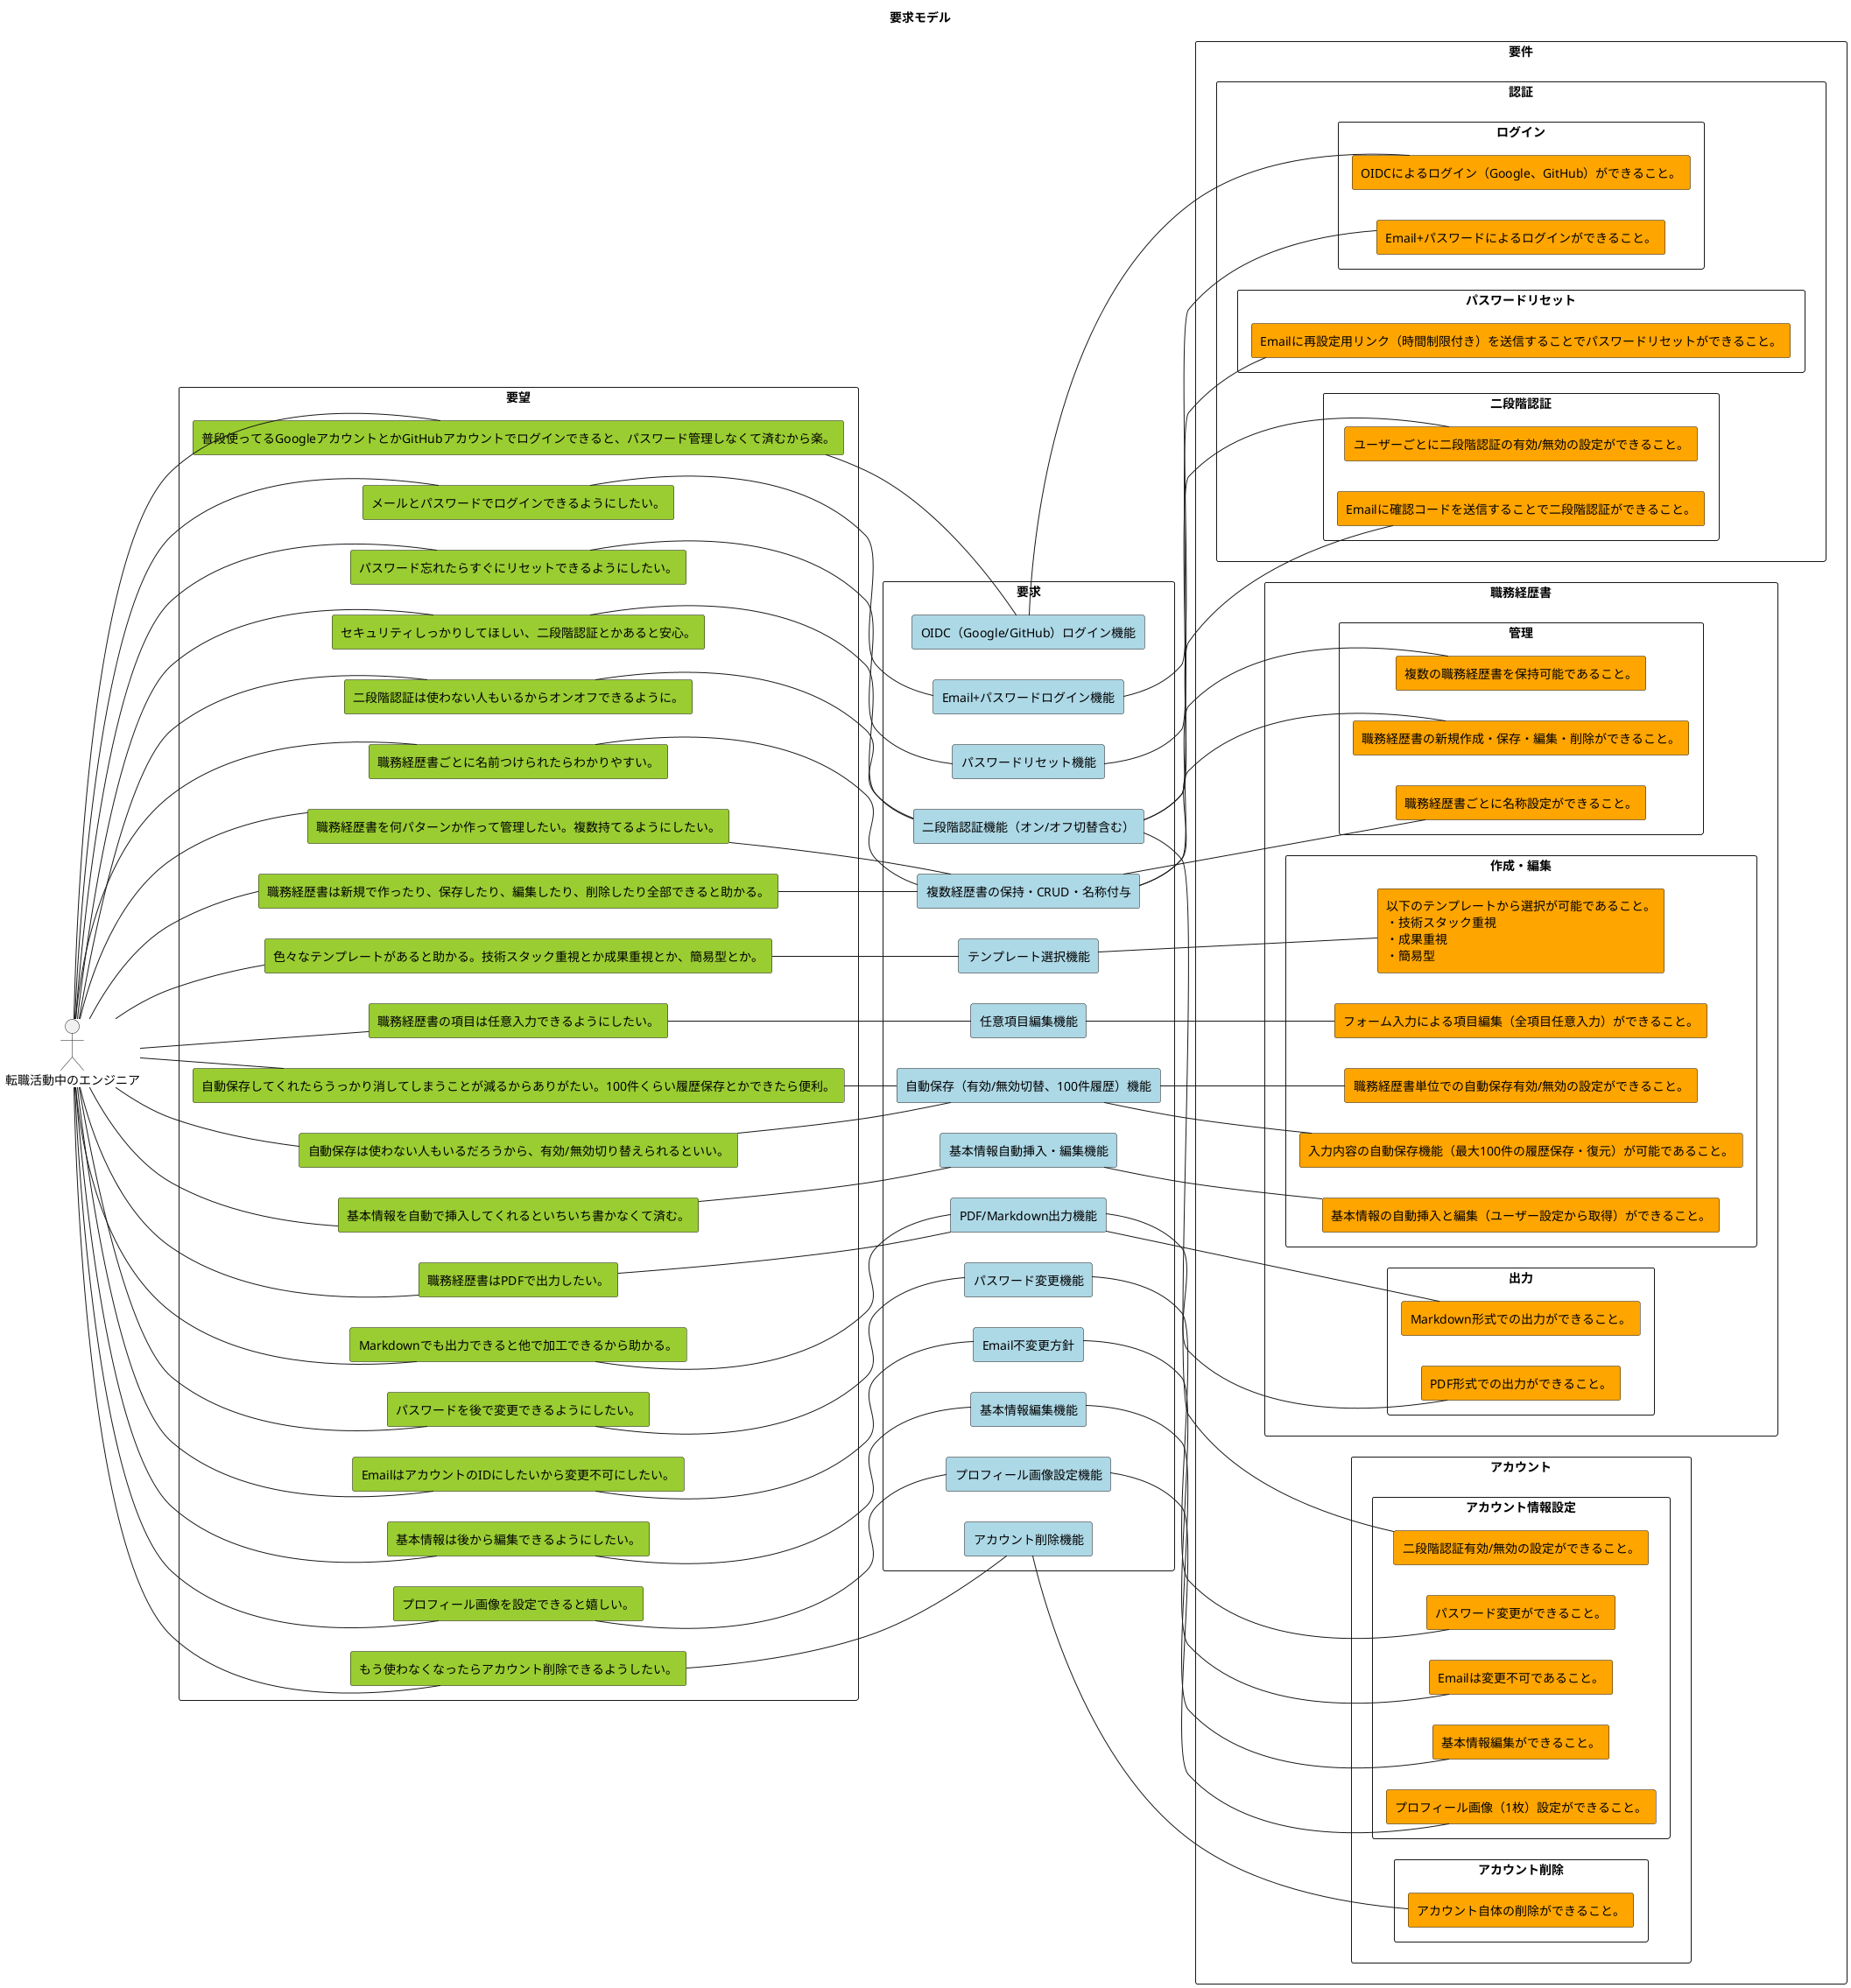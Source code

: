 @startuml 要求モデル

title 要求モデル

left to right direction
hide stereotype

skinparam rectangleBackgroundColor<<youbou>> YellowGreen
skinparam rectangleBackgroundColor<<youbou>> YellowGreen
skinparam rectangleBackgroundColor<<youkyuu>> LightBlue
skinparam rectangleBackgroundColor<<youken>> Orange

actor "転職活動中のエンジニア" as user

'---------------------------------------------
' 要望
'---------------------------------------------
rectangle "要望" {
    rectangle  "普段使ってるGoogleアカウントとかGitHubアカウントでログインできると、パスワード管理しなくて済むから楽。" as want_oauth <<youbou>>
    rectangle "メールとパスワードでログインできるようにしたい。" as want_emailpw <<youbou>>
    rectangle "パスワード忘れたらすぐにリセットできるようにしたい。" as want_pwreset <<youbou>>
    rectangle "セキュリティしっかりしてほしい、二段階認証とかあると安心。" as want_2fa <<youbou>>

    rectangle "職務経歴書を何パターンか作って管理したい。複数持てるようにしたい。" as want_multi_cv <<youbou>>
    rectangle "職務経歴書は新規で作ったり、保存したり、編集したり、削除したり全部できると助かる。" as want_crud_cv <<youbou>>
    rectangle "職務経歴書ごとに名前つけられたらわかりやすい。" as want_name_cv <<youbou>>
    rectangle "色々なテンプレートがあると助かる。技術スタック重視とか成果重視とか、簡易型とか。" as want_template_cv <<youbou>>
    rectangle "職務経歴書の項目は任意入力できるようにしたい。" as want_form_cv <<youbou>>
    rectangle "自動保存してくれたらうっかり消してしまうことが減るからありがたい。100件くらい履歴保存とかできたら便利。" as want_autosave_cv <<youbou>>
    rectangle "自動保存は使わない人もいるだろうから、有効/無効切り替えられるといい。" as want_autosave_toggle <<youbou>>
    rectangle "基本情報を自動で挿入してくれるといちいち書かなくて済む。" as want_basicinfo_cv <<youbou>>
    rectangle "職務経歴書はPDFで出力したい。" as want_pdf <<youbou>>
    rectangle "Markdownでも出力できると他で加工できるから助かる。" as want_md <<youbou>>

    rectangle "パスワードを後で変更できるようにしたい。" as want_pwchange <<youbou>>
    rectangle "EmailはアカウントのIDにしたいから変更不可にしたい。" as want_noemailchange <<youbou>>
    rectangle "二段階認証は使わない人もいるからオンオフできるように。" as want_2fa_toggle <<youbou>>
    rectangle "基本情報は後から編集できるようにしたい。" as want_edit_basicinfo <<youbou>>
    rectangle "プロフィール画像を設定できると嬉しい。" as want_profileimg <<youbou>>
    rectangle "もう使わなくなったらアカウント削除できるようしたい。" as want_account_delete <<youbou>>
}

'---------------------------------------------
' 要求
'---------------------------------------------
rectangle "要求" {

    ' 認証要求
    rectangle "Email+パスワードログイン機能" as dem_emailpw <<youkyuu>>
    rectangle "OIDC（Google/GitHub）ログイン機能" as dem_oauth <<youkyuu>>
    rectangle "パスワードリセット機能" as dem_pwreset <<youkyuu>>
    rectangle "二段階認証機能（オン/オフ切替含む）" as dem_2fa <<youkyuu>>

    ' 職務経歴書要求
    rectangle "複数経歴書の保持・CRUD・名称付与" as dem_cv_manage <<youkyuu>>
    rectangle "テンプレート選択機能" as dem_cv_template <<youkyuu>>
    rectangle "任意項目編集機能" as dem_cv_form <<youkyuu>>
    rectangle "自動保存（有効/無効切替、100件履歴）機能" as dem_cv_autosave <<youkyuu>>
    rectangle "基本情報自動挿入・編集機能" as dem_cv_basicinfo <<youkyuu>>
    rectangle "PDF/Markdown出力機能" as dem_cv_export <<youkyuu>>

    ' アカウント要求
    rectangle "パスワード変更機能" as dem_pwchange <<youkyuu>>
    rectangle "Email不変更方針" as dem_noemailchange <<youkyuu>>
    rectangle "基本情報編集機能" as dem_edit_basicinfo <<youkyuu>>
    rectangle "プロフィール画像設定機能" as dem_profileimg <<youkyuu>>
    rectangle "アカウント削除機能" as dem_account_delete <<youkyuu>>
}

'---------------------------------------------
' 要件
'---------------------------------------------
rectangle "要件" {

    rectangle "認証" {

        rectangle "ログイン" {
            rectangle "Email+パスワードによるログインができること。" as req3 <<youken>>
            rectangle "OIDCによるログイン（Google、GitHub）ができること。" as req4 <<youken>>
        }

        rectangle "パスワードリセット" {
            rectangle "Emailに再設定用リンク（時間制限付き）を送信することでパスワードリセットができること。" as req6 <<youken>>
        }

        rectangle "二段階認証" {
            rectangle "Emailに確認コードを送信することで二段階認証ができること。" as req8 <<youken>>
            rectangle "ユーザーごとに二段階認証の有効/無効の設定ができること。" as req9 <<youken>>
        }
    }

    rectangle "職務経歴書" {

        rectangle "管理" {
            rectangle "複数の職務経歴書を保持可能であること。" as req13 <<youken>>
            rectangle "職務経歴書の新規作成・保存・編集・削除ができること。" as req14 <<youken>>
            rectangle "職務経歴書ごとに名称設定ができること。" as req15 <<youken>>
        }

        rectangle "作成・編集" {
            rectangle "以下のテンプレートから選択が可能であること。\n・技術スタック重視\n・成果重視\n・簡易型" as req17 <<youken>>
            rectangle "フォーム入力による項目編集（全項目任意入力）ができること。" as req21 <<youken>>
            rectangle "入力内容の自動保存機能（最大100件の履歴保存・復元）が可能であること。" as req22 <<youken>>
            rectangle "職務経歴書単位での自動保存有効/無効の設定ができること。" as req23 <<youken>>
            rectangle "基本情報の自動挿入と編集（ユーザー設定から取得）ができること。" as req24 <<youken>>
        }

        rectangle "出力" {
            rectangle "PDF形式での出力ができること。" as req26 <<youken>>
            rectangle "Markdown形式での出力ができること。" as req27 <<youken>>
        }
    }

    rectangle "アカウント" {

        rectangle "アカウント情報設定" {
            rectangle "パスワード変更ができること。" as req31 <<youken>>
            rectangle "Emailは変更不可であること。" as req32 <<youken>>
            rectangle "二段階認証有効/無効の設定ができること。" as req33 <<youken>>
            rectangle "基本情報編集ができること。" as req34 <<youken>>
            rectangle "プロフィール画像（1枚）設定ができること。" as req35 <<youken>>
        }

        rectangle "アカウント削除" {
            rectangle "アカウント自体の削除ができること。" as req37 <<youken>>
        }
    }
}

'---------------------------------------------
' 関連線
'---------------------------------------------
user -- want_oauth
user -- want_emailpw
user -- want_pwreset
user -- want_2fa
user -- want_multi_cv
user -- want_crud_cv
user -- want_name_cv
user -- want_template_cv
user -- want_form_cv
user -- want_autosave_cv
user -- want_autosave_toggle
user -- want_basicinfo_cv
user -- want_pdf
user -- want_md
user -- want_pwchange
user -- want_noemailchange
user -- want_2fa_toggle
user -- want_edit_basicinfo
user -- want_profileimg
user -- want_account_delete

' 要望 → 要求
want_oauth -- dem_oauth
want_emailpw -- dem_emailpw
want_pwreset -- dem_pwreset
want_2fa -- dem_2fa
want_2fa_toggle -- dem_2fa

want_multi_cv -- dem_cv_manage
want_crud_cv -- dem_cv_manage
want_name_cv -- dem_cv_manage
want_template_cv -- dem_cv_template
want_form_cv -- dem_cv_form
want_autosave_cv -- dem_cv_autosave
want_autosave_toggle -- dem_cv_autosave
want_basicinfo_cv -- dem_cv_basicinfo
want_pdf -- dem_cv_export
want_md -- dem_cv_export

want_pwchange -- dem_pwchange
want_noemailchange -- dem_noemailchange
want_edit_basicinfo -- dem_edit_basicinfo
want_profileimg -- dem_profileimg
want_account_delete -- dem_account_delete

' 要求 → 要件
dem_emailpw -- req3
dem_oauth -- req4
dem_pwreset -- req6
dem_2fa -- req8
dem_2fa -- req9
dem_2fa -- req33

dem_cv_manage -- req13
dem_cv_manage -- req14
dem_cv_manage -- req15

dem_cv_template -- req17

dem_cv_form -- req21
dem_cv_autosave -- req22
dem_cv_autosave -- req23
dem_cv_basicinfo -- req24
dem_cv_export -- req26
dem_cv_export -- req27

dem_pwchange -- req31
dem_noemailchange -- req32
dem_edit_basicinfo -- req34
dem_profileimg -- req35
dem_account_delete -- req37

@enduml

